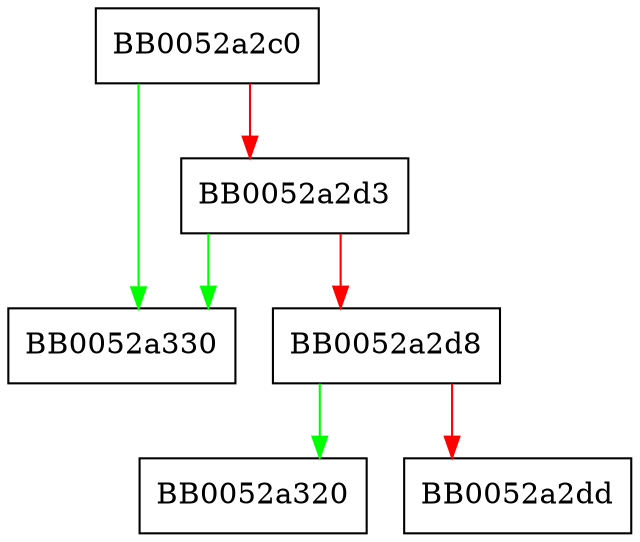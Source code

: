 digraph nbiof_ctrl {
  node [shape="box"];
  graph [splines=ortho];
  BB0052a2c0 -> BB0052a330 [color="green"];
  BB0052a2c0 -> BB0052a2d3 [color="red"];
  BB0052a2d3 -> BB0052a330 [color="green"];
  BB0052a2d3 -> BB0052a2d8 [color="red"];
  BB0052a2d8 -> BB0052a320 [color="green"];
  BB0052a2d8 -> BB0052a2dd [color="red"];
}